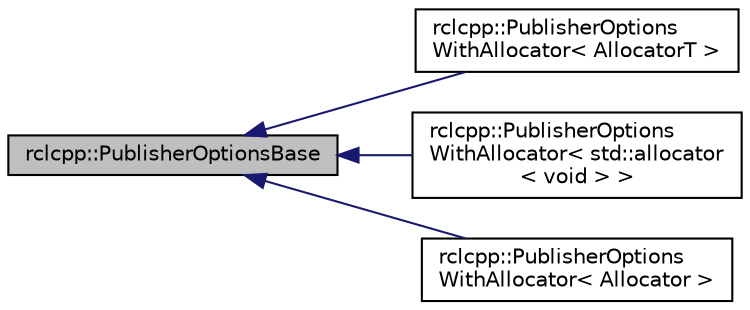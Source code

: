 digraph "rclcpp::PublisherOptionsBase"
{
  edge [fontname="Helvetica",fontsize="10",labelfontname="Helvetica",labelfontsize="10"];
  node [fontname="Helvetica",fontsize="10",shape=record];
  rankdir="LR";
  Node0 [label="rclcpp::PublisherOptionsBase",height=0.2,width=0.4,color="black", fillcolor="grey75", style="filled", fontcolor="black"];
  Node0 -> Node1 [dir="back",color="midnightblue",fontsize="10",style="solid",fontname="Helvetica"];
  Node1 [label="rclcpp::PublisherOptions\lWithAllocator\< AllocatorT \>",height=0.2,width=0.4,color="black", fillcolor="white", style="filled",URL="$structrclcpp_1_1PublisherOptionsWithAllocator.html"];
  Node0 -> Node2 [dir="back",color="midnightblue",fontsize="10",style="solid",fontname="Helvetica"];
  Node2 [label="rclcpp::PublisherOptions\lWithAllocator\< std::allocator\l\< void \> \>",height=0.2,width=0.4,color="black", fillcolor="white", style="filled",URL="$structrclcpp_1_1PublisherOptionsWithAllocator.html"];
  Node0 -> Node3 [dir="back",color="midnightblue",fontsize="10",style="solid",fontname="Helvetica"];
  Node3 [label="rclcpp::PublisherOptions\lWithAllocator\< Allocator \>",height=0.2,width=0.4,color="black", fillcolor="white", style="filled",URL="$structrclcpp_1_1PublisherOptionsWithAllocator.html",tooltip="Structure containing optional configuration for Publishers. "];
}
